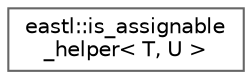 digraph "类继承关系图"
{
 // LATEX_PDF_SIZE
  bgcolor="transparent";
  edge [fontname=Helvetica,fontsize=10,labelfontname=Helvetica,labelfontsize=10];
  node [fontname=Helvetica,fontsize=10,shape=box,height=0.2,width=0.4];
  rankdir="LR";
  Node0 [id="Node000000",label="eastl::is_assignable\l_helper\< T, U \>",height=0.2,width=0.4,color="grey40", fillcolor="white", style="filled",URL="$structeastl_1_1is__assignable__helper.html",tooltip=" "];
}

